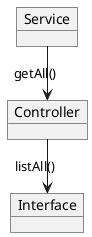 @startuml
left to right direction

object Interface
object Controller
object Service

Controller -> Interface : listAll()
Service -> Controller : getAll()

@enduml
